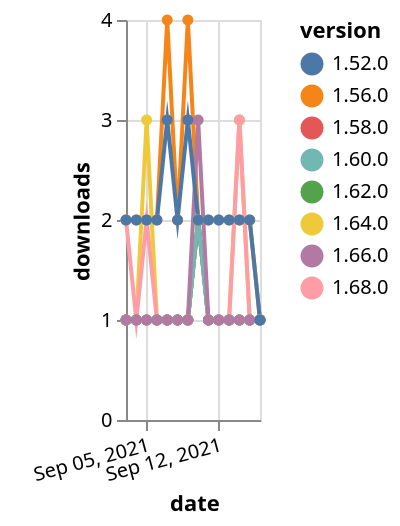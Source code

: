 {"$schema": "https://vega.github.io/schema/vega-lite/v5.json", "description": "A simple bar chart with embedded data.", "data": {"values": [{"date": "2021-09-03", "total": 2516, "delta": 2, "version": "1.56.0"}, {"date": "2021-09-04", "total": 2518, "delta": 2, "version": "1.56.0"}, {"date": "2021-09-05", "total": 2520, "delta": 2, "version": "1.56.0"}, {"date": "2021-09-06", "total": 2522, "delta": 2, "version": "1.56.0"}, {"date": "2021-09-07", "total": 2526, "delta": 4, "version": "1.56.0"}, {"date": "2021-09-08", "total": 2528, "delta": 2, "version": "1.56.0"}, {"date": "2021-09-09", "total": 2532, "delta": 4, "version": "1.56.0"}, {"date": "2021-09-10", "total": 2534, "delta": 2, "version": "1.56.0"}, {"date": "2021-09-11", "total": 2536, "delta": 2, "version": "1.56.0"}, {"date": "2021-09-12", "total": 2538, "delta": 2, "version": "1.56.0"}, {"date": "2021-09-13", "total": 2540, "delta": 2, "version": "1.56.0"}, {"date": "2021-09-14", "total": 2542, "delta": 2, "version": "1.56.0"}, {"date": "2021-09-15", "total": 2544, "delta": 2, "version": "1.56.0"}, {"date": "2021-09-16", "total": 2545, "delta": 1, "version": "1.56.0"}, {"date": "2021-09-03", "total": 174, "delta": 1, "version": "1.64.0"}, {"date": "2021-09-04", "total": 175, "delta": 1, "version": "1.64.0"}, {"date": "2021-09-05", "total": 178, "delta": 3, "version": "1.64.0"}, {"date": "2021-09-06", "total": 179, "delta": 1, "version": "1.64.0"}, {"date": "2021-09-07", "total": 180, "delta": 1, "version": "1.64.0"}, {"date": "2021-09-08", "total": 181, "delta": 1, "version": "1.64.0"}, {"date": "2021-09-09", "total": 182, "delta": 1, "version": "1.64.0"}, {"date": "2021-09-10", "total": 184, "delta": 2, "version": "1.64.0"}, {"date": "2021-09-11", "total": 185, "delta": 1, "version": "1.64.0"}, {"date": "2021-09-12", "total": 186, "delta": 1, "version": "1.64.0"}, {"date": "2021-09-13", "total": 187, "delta": 1, "version": "1.64.0"}, {"date": "2021-09-14", "total": 190, "delta": 3, "version": "1.64.0"}, {"date": "2021-09-15", "total": 191, "delta": 1, "version": "1.64.0"}, {"date": "2021-09-16", "total": 192, "delta": 1, "version": "1.64.0"}, {"date": "2021-09-03", "total": 257, "delta": 1, "version": "1.58.0"}, {"date": "2021-09-04", "total": 258, "delta": 1, "version": "1.58.0"}, {"date": "2021-09-05", "total": 259, "delta": 1, "version": "1.58.0"}, {"date": "2021-09-06", "total": 260, "delta": 1, "version": "1.58.0"}, {"date": "2021-09-07", "total": 261, "delta": 1, "version": "1.58.0"}, {"date": "2021-09-08", "total": 262, "delta": 1, "version": "1.58.0"}, {"date": "2021-09-09", "total": 263, "delta": 1, "version": "1.58.0"}, {"date": "2021-09-10", "total": 265, "delta": 2, "version": "1.58.0"}, {"date": "2021-09-11", "total": 266, "delta": 1, "version": "1.58.0"}, {"date": "2021-09-12", "total": 267, "delta": 1, "version": "1.58.0"}, {"date": "2021-09-13", "total": 268, "delta": 1, "version": "1.58.0"}, {"date": "2021-09-14", "total": 269, "delta": 1, "version": "1.58.0"}, {"date": "2021-09-15", "total": 270, "delta": 1, "version": "1.58.0"}, {"date": "2021-09-16", "total": 271, "delta": 1, "version": "1.58.0"}, {"date": "2021-09-03", "total": 132, "delta": 2, "version": "1.68.0"}, {"date": "2021-09-04", "total": 133, "delta": 1, "version": "1.68.0"}, {"date": "2021-09-05", "total": 135, "delta": 2, "version": "1.68.0"}, {"date": "2021-09-06", "total": 136, "delta": 1, "version": "1.68.0"}, {"date": "2021-09-07", "total": 137, "delta": 1, "version": "1.68.0"}, {"date": "2021-09-08", "total": 138, "delta": 1, "version": "1.68.0"}, {"date": "2021-09-09", "total": 139, "delta": 1, "version": "1.68.0"}, {"date": "2021-09-10", "total": 141, "delta": 2, "version": "1.68.0"}, {"date": "2021-09-11", "total": 142, "delta": 1, "version": "1.68.0"}, {"date": "2021-09-12", "total": 143, "delta": 1, "version": "1.68.0"}, {"date": "2021-09-13", "total": 144, "delta": 1, "version": "1.68.0"}, {"date": "2021-09-14", "total": 147, "delta": 3, "version": "1.68.0"}, {"date": "2021-09-15", "total": 148, "delta": 1, "version": "1.68.0"}, {"date": "2021-09-16", "total": 149, "delta": 1, "version": "1.68.0"}, {"date": "2021-09-03", "total": 196, "delta": 1, "version": "1.62.0"}, {"date": "2021-09-04", "total": 197, "delta": 1, "version": "1.62.0"}, {"date": "2021-09-05", "total": 198, "delta": 1, "version": "1.62.0"}, {"date": "2021-09-06", "total": 199, "delta": 1, "version": "1.62.0"}, {"date": "2021-09-07", "total": 200, "delta": 1, "version": "1.62.0"}, {"date": "2021-09-08", "total": 201, "delta": 1, "version": "1.62.0"}, {"date": "2021-09-09", "total": 202, "delta": 1, "version": "1.62.0"}, {"date": "2021-09-10", "total": 204, "delta": 2, "version": "1.62.0"}, {"date": "2021-09-11", "total": 205, "delta": 1, "version": "1.62.0"}, {"date": "2021-09-12", "total": 206, "delta": 1, "version": "1.62.0"}, {"date": "2021-09-13", "total": 207, "delta": 1, "version": "1.62.0"}, {"date": "2021-09-14", "total": 208, "delta": 1, "version": "1.62.0"}, {"date": "2021-09-15", "total": 209, "delta": 1, "version": "1.62.0"}, {"date": "2021-09-16", "total": 210, "delta": 1, "version": "1.62.0"}, {"date": "2021-09-03", "total": 209, "delta": 1, "version": "1.60.0"}, {"date": "2021-09-04", "total": 210, "delta": 1, "version": "1.60.0"}, {"date": "2021-09-05", "total": 211, "delta": 1, "version": "1.60.0"}, {"date": "2021-09-06", "total": 212, "delta": 1, "version": "1.60.0"}, {"date": "2021-09-07", "total": 213, "delta": 1, "version": "1.60.0"}, {"date": "2021-09-08", "total": 214, "delta": 1, "version": "1.60.0"}, {"date": "2021-09-09", "total": 215, "delta": 1, "version": "1.60.0"}, {"date": "2021-09-10", "total": 217, "delta": 2, "version": "1.60.0"}, {"date": "2021-09-11", "total": 218, "delta": 1, "version": "1.60.0"}, {"date": "2021-09-12", "total": 219, "delta": 1, "version": "1.60.0"}, {"date": "2021-09-13", "total": 220, "delta": 1, "version": "1.60.0"}, {"date": "2021-09-14", "total": 221, "delta": 1, "version": "1.60.0"}, {"date": "2021-09-15", "total": 222, "delta": 1, "version": "1.60.0"}, {"date": "2021-09-16", "total": 223, "delta": 1, "version": "1.60.0"}, {"date": "2021-09-03", "total": 198, "delta": 1, "version": "1.66.0"}, {"date": "2021-09-04", "total": 199, "delta": 1, "version": "1.66.0"}, {"date": "2021-09-05", "total": 200, "delta": 1, "version": "1.66.0"}, {"date": "2021-09-06", "total": 201, "delta": 1, "version": "1.66.0"}, {"date": "2021-09-07", "total": 202, "delta": 1, "version": "1.66.0"}, {"date": "2021-09-08", "total": 203, "delta": 1, "version": "1.66.0"}, {"date": "2021-09-09", "total": 204, "delta": 1, "version": "1.66.0"}, {"date": "2021-09-10", "total": 207, "delta": 3, "version": "1.66.0"}, {"date": "2021-09-11", "total": 208, "delta": 1, "version": "1.66.0"}, {"date": "2021-09-12", "total": 209, "delta": 1, "version": "1.66.0"}, {"date": "2021-09-13", "total": 210, "delta": 1, "version": "1.66.0"}, {"date": "2021-09-14", "total": 211, "delta": 1, "version": "1.66.0"}, {"date": "2021-09-15", "total": 212, "delta": 1, "version": "1.66.0"}, {"date": "2021-09-16", "total": 213, "delta": 1, "version": "1.66.0"}, {"date": "2021-09-03", "total": 2605, "delta": 2, "version": "1.52.0"}, {"date": "2021-09-04", "total": 2607, "delta": 2, "version": "1.52.0"}, {"date": "2021-09-05", "total": 2609, "delta": 2, "version": "1.52.0"}, {"date": "2021-09-06", "total": 2611, "delta": 2, "version": "1.52.0"}, {"date": "2021-09-07", "total": 2614, "delta": 3, "version": "1.52.0"}, {"date": "2021-09-08", "total": 2616, "delta": 2, "version": "1.52.0"}, {"date": "2021-09-09", "total": 2619, "delta": 3, "version": "1.52.0"}, {"date": "2021-09-10", "total": 2621, "delta": 2, "version": "1.52.0"}, {"date": "2021-09-11", "total": 2623, "delta": 2, "version": "1.52.0"}, {"date": "2021-09-12", "total": 2625, "delta": 2, "version": "1.52.0"}, {"date": "2021-09-13", "total": 2627, "delta": 2, "version": "1.52.0"}, {"date": "2021-09-14", "total": 2629, "delta": 2, "version": "1.52.0"}, {"date": "2021-09-15", "total": 2631, "delta": 2, "version": "1.52.0"}, {"date": "2021-09-16", "total": 2632, "delta": 1, "version": "1.52.0"}]}, "width": "container", "mark": {"type": "line", "point": {"filled": true}}, "encoding": {"x": {"field": "date", "type": "temporal", "timeUnit": "yearmonthdate", "title": "date", "axis": {"labelAngle": -15}}, "y": {"field": "delta", "type": "quantitative", "title": "downloads"}, "color": {"field": "version", "type": "nominal"}, "tooltip": {"field": "delta"}}}
